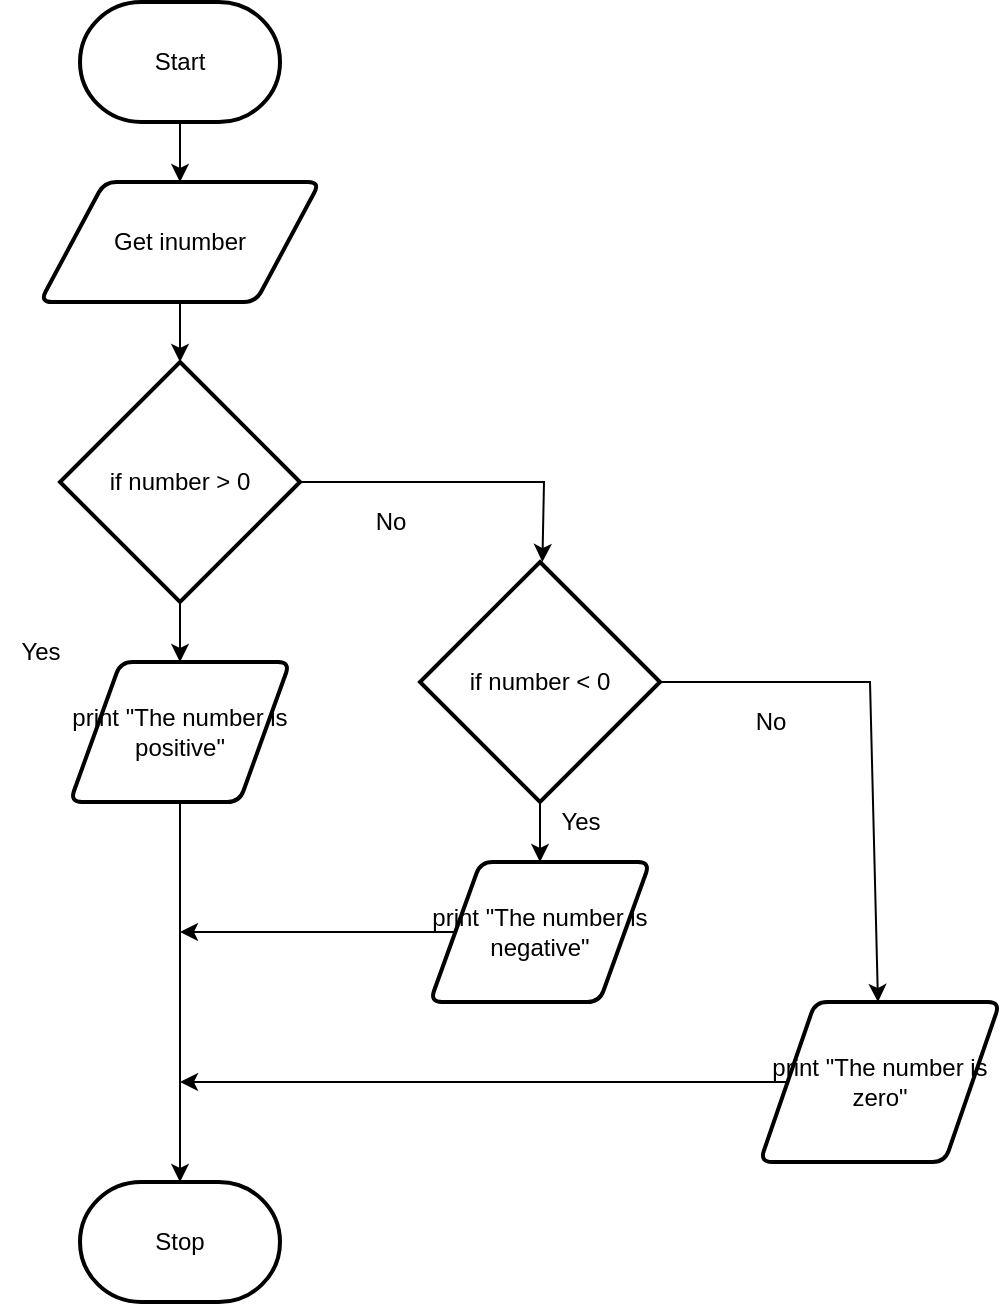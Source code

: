 <mxfile>
    <diagram id="JqOo338mFjRoOCTTENWM" name="Page-1">
        <mxGraphModel dx="1074" dy="787" grid="1" gridSize="10" guides="1" tooltips="1" connect="1" arrows="1" fold="1" page="1" pageScale="1" pageWidth="827" pageHeight="1169" math="0" shadow="0">
            <root>
                <mxCell id="0"/>
                <mxCell id="1" parent="0"/>
                <mxCell id="32" style="edgeStyle=none;html=1;" edge="1" parent="1" source="17" target="19">
                    <mxGeometry relative="1" as="geometry"/>
                </mxCell>
                <mxCell id="17" value="Start" style="strokeWidth=2;html=1;shape=mxgraph.flowchart.terminator;whiteSpace=wrap;" vertex="1" parent="1">
                    <mxGeometry x="440" y="20" width="100" height="60" as="geometry"/>
                </mxCell>
                <mxCell id="18" style="edgeStyle=none;html=1;entryX=0.5;entryY=0;entryDx=0;entryDy=0;entryPerimeter=0;" edge="1" parent="1" source="19" target="25">
                    <mxGeometry relative="1" as="geometry">
                        <mxPoint x="490" y="210" as="targetPoint"/>
                    </mxGeometry>
                </mxCell>
                <mxCell id="19" value="Get inumber" style="shape=parallelogram;html=1;strokeWidth=2;perimeter=parallelogramPerimeter;whiteSpace=wrap;rounded=1;arcSize=12;size=0.23;" vertex="1" parent="1">
                    <mxGeometry x="420" y="110" width="140" height="60" as="geometry"/>
                </mxCell>
                <mxCell id="20" style="edgeStyle=none;html=1;" edge="1" parent="1" source="21" target="22">
                    <mxGeometry relative="1" as="geometry">
                        <mxPoint x="490" y="470" as="targetPoint"/>
                    </mxGeometry>
                </mxCell>
                <mxCell id="21" value="print &quot;The number is positive&quot;" style="shape=parallelogram;html=1;strokeWidth=2;perimeter=parallelogramPerimeter;whiteSpace=wrap;rounded=1;arcSize=12;size=0.23;" vertex="1" parent="1">
                    <mxGeometry x="435" y="350" width="110" height="70" as="geometry"/>
                </mxCell>
                <mxCell id="22" value="Stop" style="strokeWidth=2;html=1;shape=mxgraph.flowchart.terminator;whiteSpace=wrap;" vertex="1" parent="1">
                    <mxGeometry x="440" y="610" width="100" height="60" as="geometry"/>
                </mxCell>
                <mxCell id="23" style="edgeStyle=none;html=1;" edge="1" parent="1" source="25" target="21">
                    <mxGeometry relative="1" as="geometry"/>
                </mxCell>
                <mxCell id="24" style="edgeStyle=none;html=1;exitX=1;exitY=0.5;exitDx=0;exitDy=0;exitPerimeter=0;rounded=0;" edge="1" parent="1" source="25" target="33">
                    <mxGeometry relative="1" as="geometry">
                        <Array as="points">
                            <mxPoint x="672" y="260"/>
                        </Array>
                        <mxPoint x="672.02" y="301.98" as="targetPoint"/>
                    </mxGeometry>
                </mxCell>
                <mxCell id="25" value="if number &amp;gt; 0" style="strokeWidth=2;html=1;shape=mxgraph.flowchart.decision;whiteSpace=wrap;" vertex="1" parent="1">
                    <mxGeometry x="430" y="200" width="120" height="120" as="geometry"/>
                </mxCell>
                <mxCell id="26" value="Yes" style="text;html=1;align=center;verticalAlign=middle;resizable=0;points=[];autosize=1;strokeColor=none;fillColor=none;" vertex="1" parent="1">
                    <mxGeometry x="400" y="335" width="40" height="20" as="geometry"/>
                </mxCell>
                <mxCell id="30" value="No&lt;br&gt;" style="text;html=1;align=center;verticalAlign=middle;resizable=0;points=[];autosize=1;strokeColor=none;fillColor=none;" vertex="1" parent="1">
                    <mxGeometry x="580" y="270" width="30" height="20" as="geometry"/>
                </mxCell>
                <mxCell id="34" style="edgeStyle=none;html=1;" edge="1" parent="1" source="33" target="35">
                    <mxGeometry relative="1" as="geometry">
                        <mxPoint x="670" y="450" as="targetPoint"/>
                    </mxGeometry>
                </mxCell>
                <mxCell id="39" style="edgeStyle=none;html=1;exitX=1;exitY=0.5;exitDx=0;exitDy=0;exitPerimeter=0;rounded=0;" edge="1" parent="1" source="33" target="41">
                    <mxGeometry relative="1" as="geometry">
                        <mxPoint x="830" y="520" as="targetPoint"/>
                        <Array as="points">
                            <mxPoint x="835" y="360"/>
                        </Array>
                    </mxGeometry>
                </mxCell>
                <mxCell id="33" value="if number &amp;lt; 0" style="strokeWidth=2;html=1;shape=mxgraph.flowchart.decision;whiteSpace=wrap;" vertex="1" parent="1">
                    <mxGeometry x="610" y="300" width="120" height="120" as="geometry"/>
                </mxCell>
                <mxCell id="37" style="edgeStyle=none;html=1;" edge="1" parent="1" source="35">
                    <mxGeometry relative="1" as="geometry">
                        <mxPoint x="490" y="485" as="targetPoint"/>
                    </mxGeometry>
                </mxCell>
                <mxCell id="35" value="print &quot;The number is negative&quot;" style="shape=parallelogram;html=1;strokeWidth=2;perimeter=parallelogramPerimeter;whiteSpace=wrap;rounded=1;arcSize=12;size=0.23;" vertex="1" parent="1">
                    <mxGeometry x="615" y="450" width="110" height="70" as="geometry"/>
                </mxCell>
                <mxCell id="42" style="edgeStyle=none;rounded=0;html=1;exitX=0;exitY=0.5;exitDx=0;exitDy=0;" edge="1" parent="1" source="41">
                    <mxGeometry relative="1" as="geometry">
                        <mxPoint x="490" y="560" as="targetPoint"/>
                    </mxGeometry>
                </mxCell>
                <mxCell id="41" value="print &quot;The number is zero&quot;" style="shape=parallelogram;html=1;strokeWidth=2;perimeter=parallelogramPerimeter;whiteSpace=wrap;rounded=1;arcSize=12;size=0.23;" vertex="1" parent="1">
                    <mxGeometry x="780" y="520" width="120" height="80" as="geometry"/>
                </mxCell>
                <mxCell id="43" value="Yes" style="text;html=1;align=center;verticalAlign=middle;resizable=0;points=[];autosize=1;strokeColor=none;fillColor=none;" vertex="1" parent="1">
                    <mxGeometry x="670" y="420" width="40" height="20" as="geometry"/>
                </mxCell>
                <mxCell id="44" value="No&lt;br&gt;" style="text;html=1;align=center;verticalAlign=middle;resizable=0;points=[];autosize=1;strokeColor=none;fillColor=none;" vertex="1" parent="1">
                    <mxGeometry x="770" y="370" width="30" height="20" as="geometry"/>
                </mxCell>
            </root>
        </mxGraphModel>
    </diagram>
</mxfile>